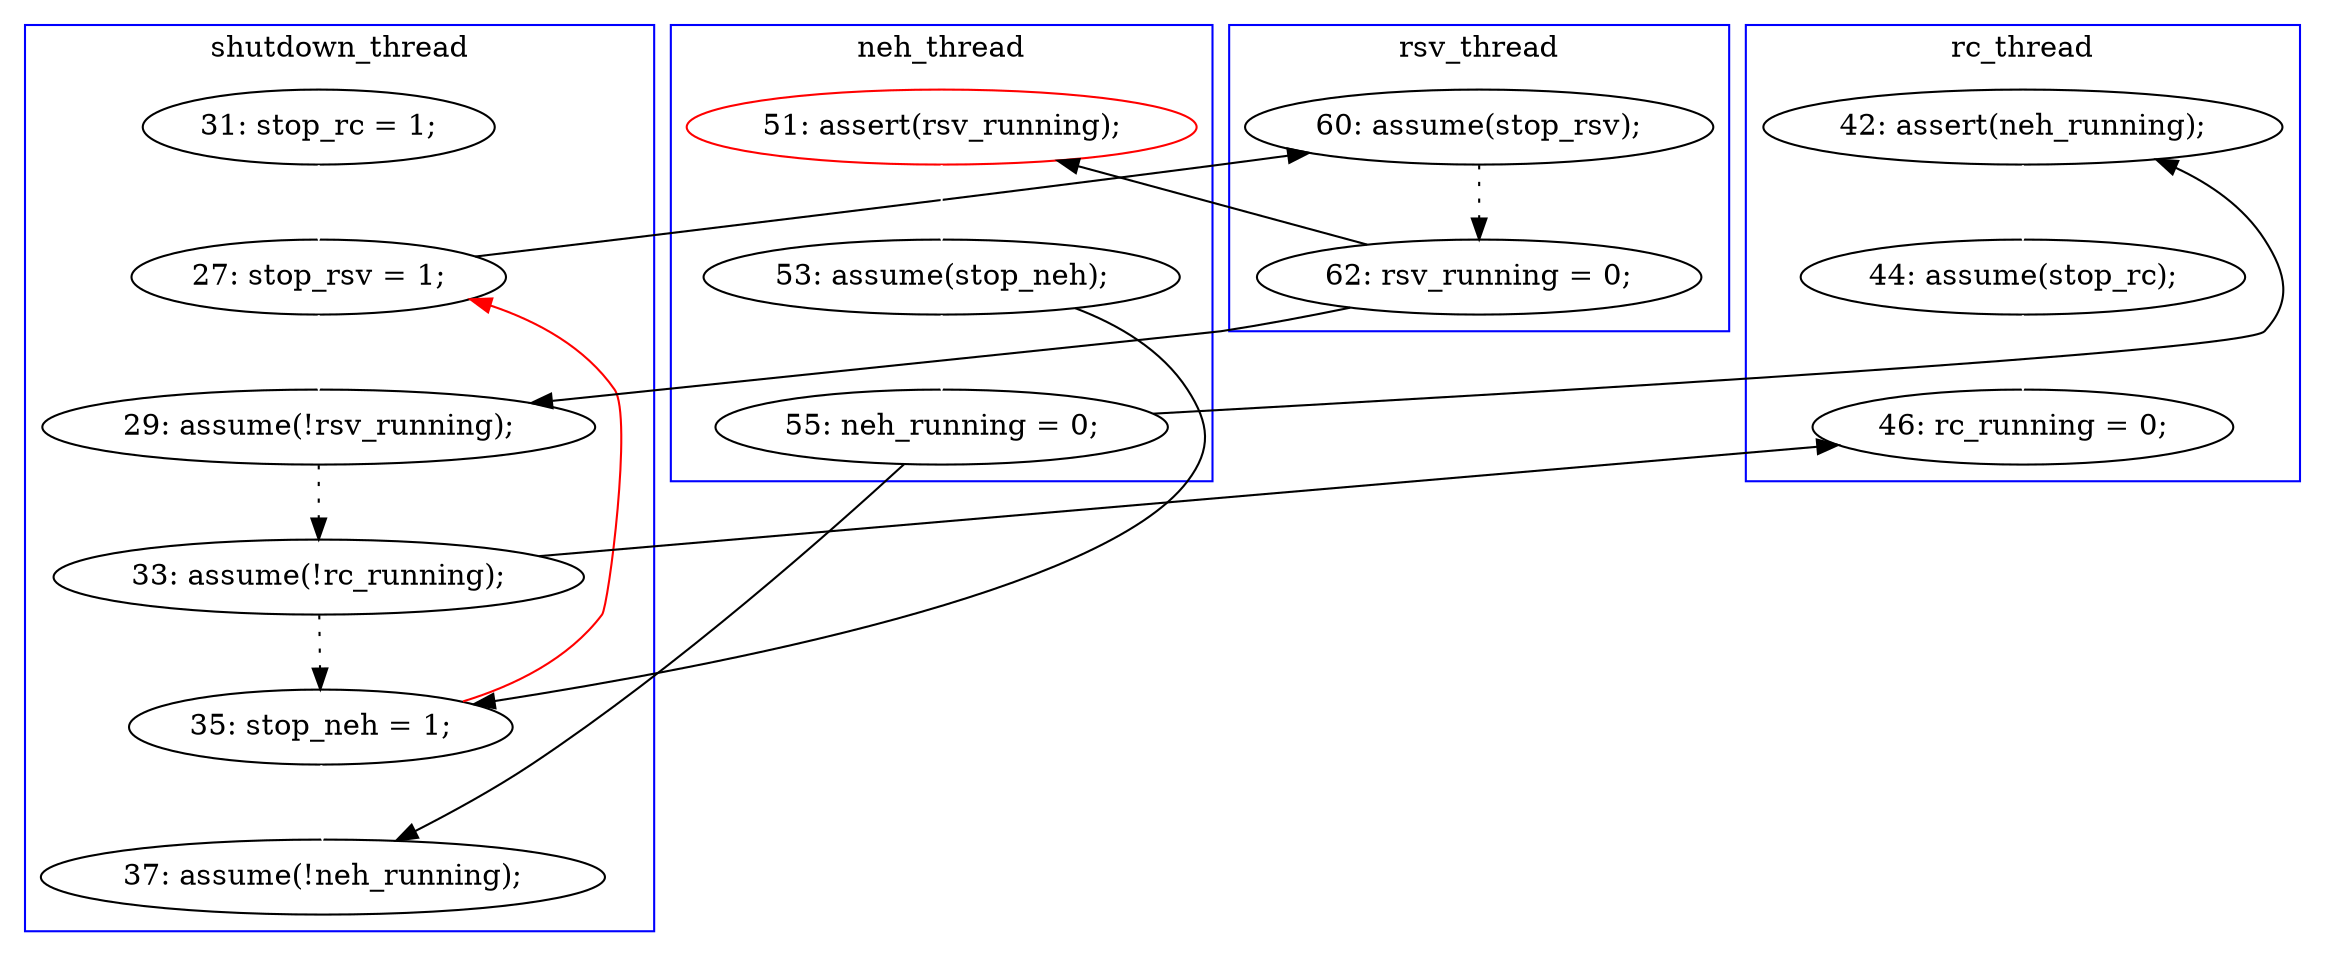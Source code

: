 digraph Counterexample {
	12 -> 14 [color = white, style = solid]
	25 -> 28 [color = white, style = solid]
	27 -> 14 [color = red, style = solid, constraint = false]
	22 -> 30 [color = black, style = solid, constraint = false]
	21 -> 27 [color = black, style = solid, constraint = false]
	19 -> 23 [color = black, style = solid, constraint = false]
	28 -> 31 [color = white, style = solid]
	21 -> 22 [color = white, style = solid]
	26 -> 27 [color = black, style = dotted]
	26 -> 31 [color = black, style = solid, constraint = false]
	22 -> 25 [color = black, style = solid, constraint = false]
	27 -> 30 [color = white, style = solid]
	14 -> 23 [color = white, style = solid]
	17 -> 19 [color = black, style = dotted]
	19 -> 20 [color = black, style = solid, constraint = false]
	23 -> 26 [color = black, style = dotted]
	14 -> 17 [color = black, style = solid, constraint = false]
	20 -> 21 [color = white, style = solid]
	subgraph cluster1 {
		label = shutdown_thread
		color = blue
		26  [label = "33: assume(!rc_running);"]
		27  [label = "35: stop_neh = 1;"]
		12  [label = "31: stop_rc = 1;"]
		14  [label = "27: stop_rsv = 1;"]
		30  [label = "37: assume(!neh_running);"]
		23  [label = "29: assume(!rsv_running);"]
	}
	subgraph cluster3 {
		label = neh_thread
		color = blue
		20  [label = "51: assert(rsv_running);", color = red]
		21  [label = "53: assume(stop_neh);"]
		22  [label = "55: neh_running = 0;"]
	}
	subgraph cluster4 {
		label = rsv_thread
		color = blue
		17  [label = "60: assume(stop_rsv);"]
		19  [label = "62: rsv_running = 0;"]
	}
	subgraph cluster2 {
		label = rc_thread
		color = blue
		28  [label = "44: assume(stop_rc);"]
		31  [label = "46: rc_running = 0;"]
		25  [label = "42: assert(neh_running);"]
	}
}